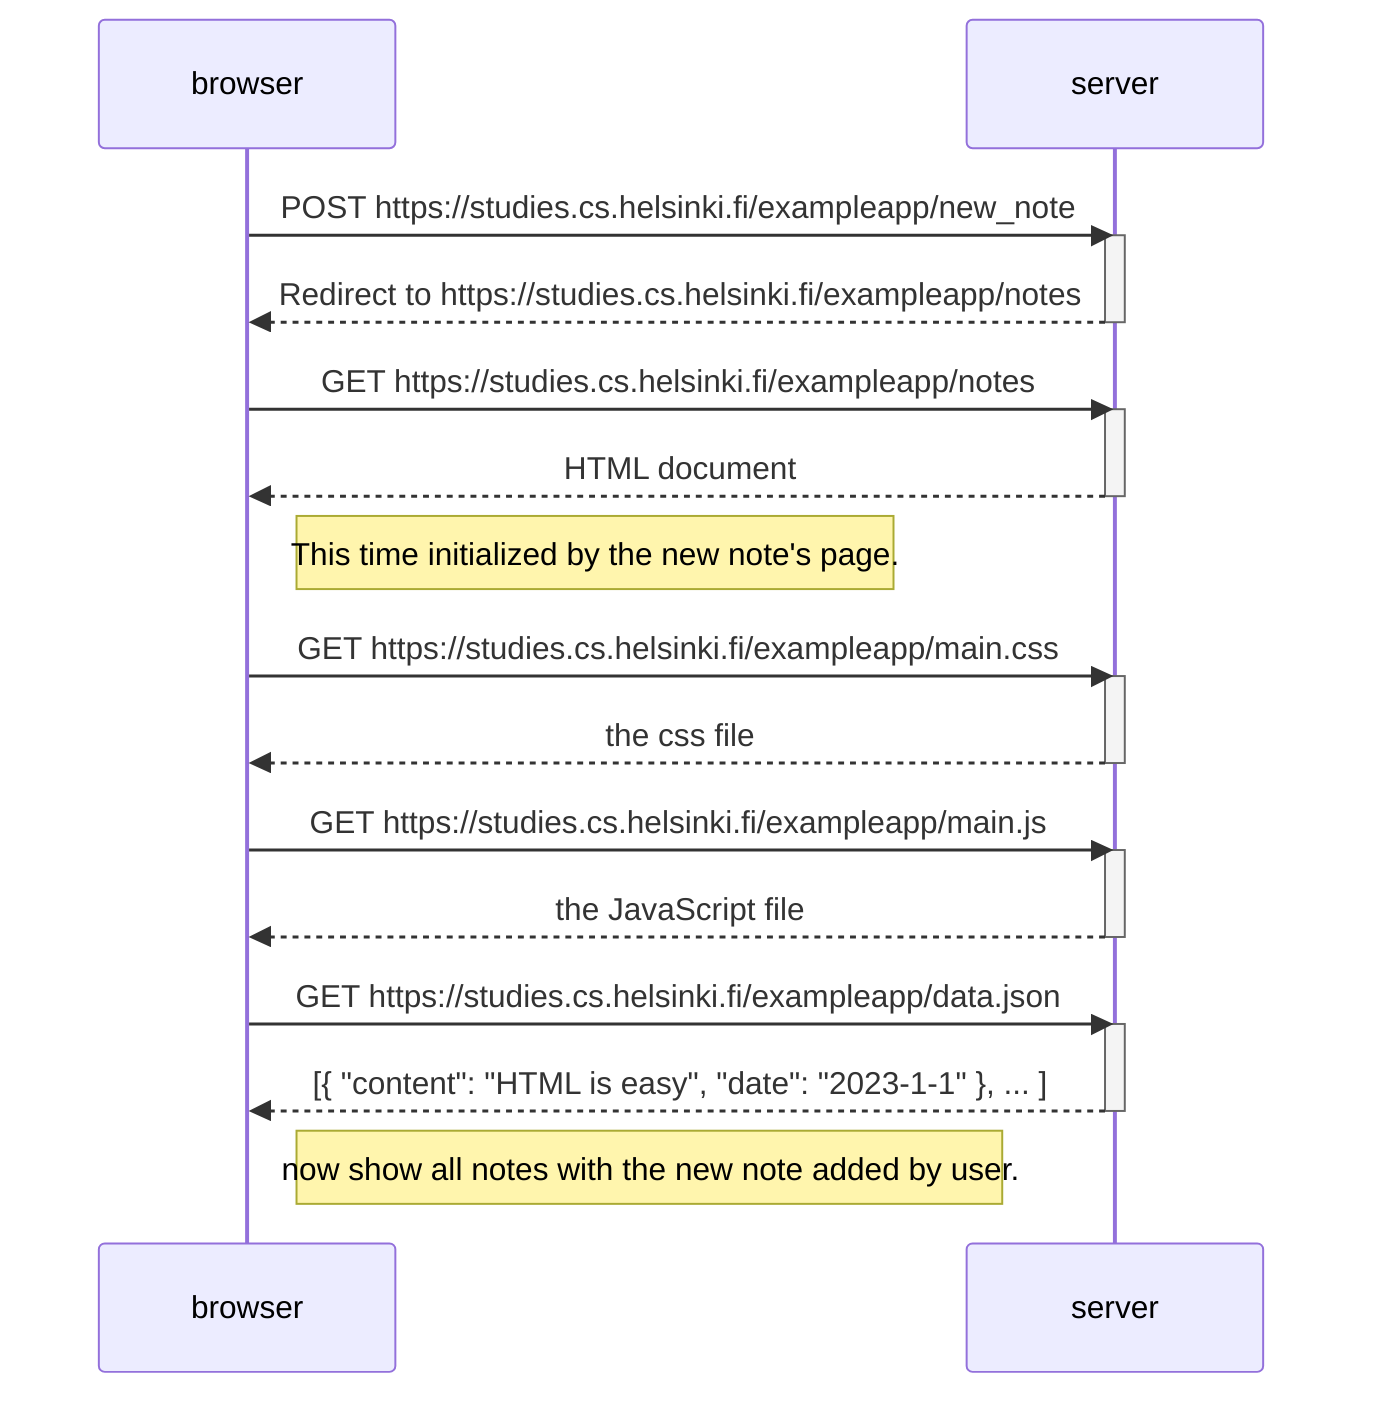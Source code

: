 sequenceDiagram
    participant browser
    participant server


    browser->>server: POST https://studies.cs.helsinki.fi/exampleapp/new_note


    activate server

    server-->>browser: Redirect to https://studies.cs.helsinki.fi/exampleapp/notes
    deactivate server
    
        
    browser->>server: GET https://studies.cs.helsinki.fi/exampleapp/notes
    activate server
    server-->>browser: HTML document
    deactivate server

    Note right of browser: This time initialized by the new note's page.

    browser->>server: GET https://studies.cs.helsinki.fi/exampleapp/main.css
    activate server
    server-->>browser: the css file
    deactivate server

    browser->>server: GET https://studies.cs.helsinki.fi/exampleapp/main.js
    activate server
    server-->>browser: the JavaScript file
    deactivate server

    browser->>server: GET https://studies.cs.helsinki.fi/exampleapp/data.json
    activate server
    server-->>browser: [{ "content": "HTML is easy", "date": "2023-1-1" }, ... ]
    deactivate server

    Note right of browser: now show all notes with the new note added by user.